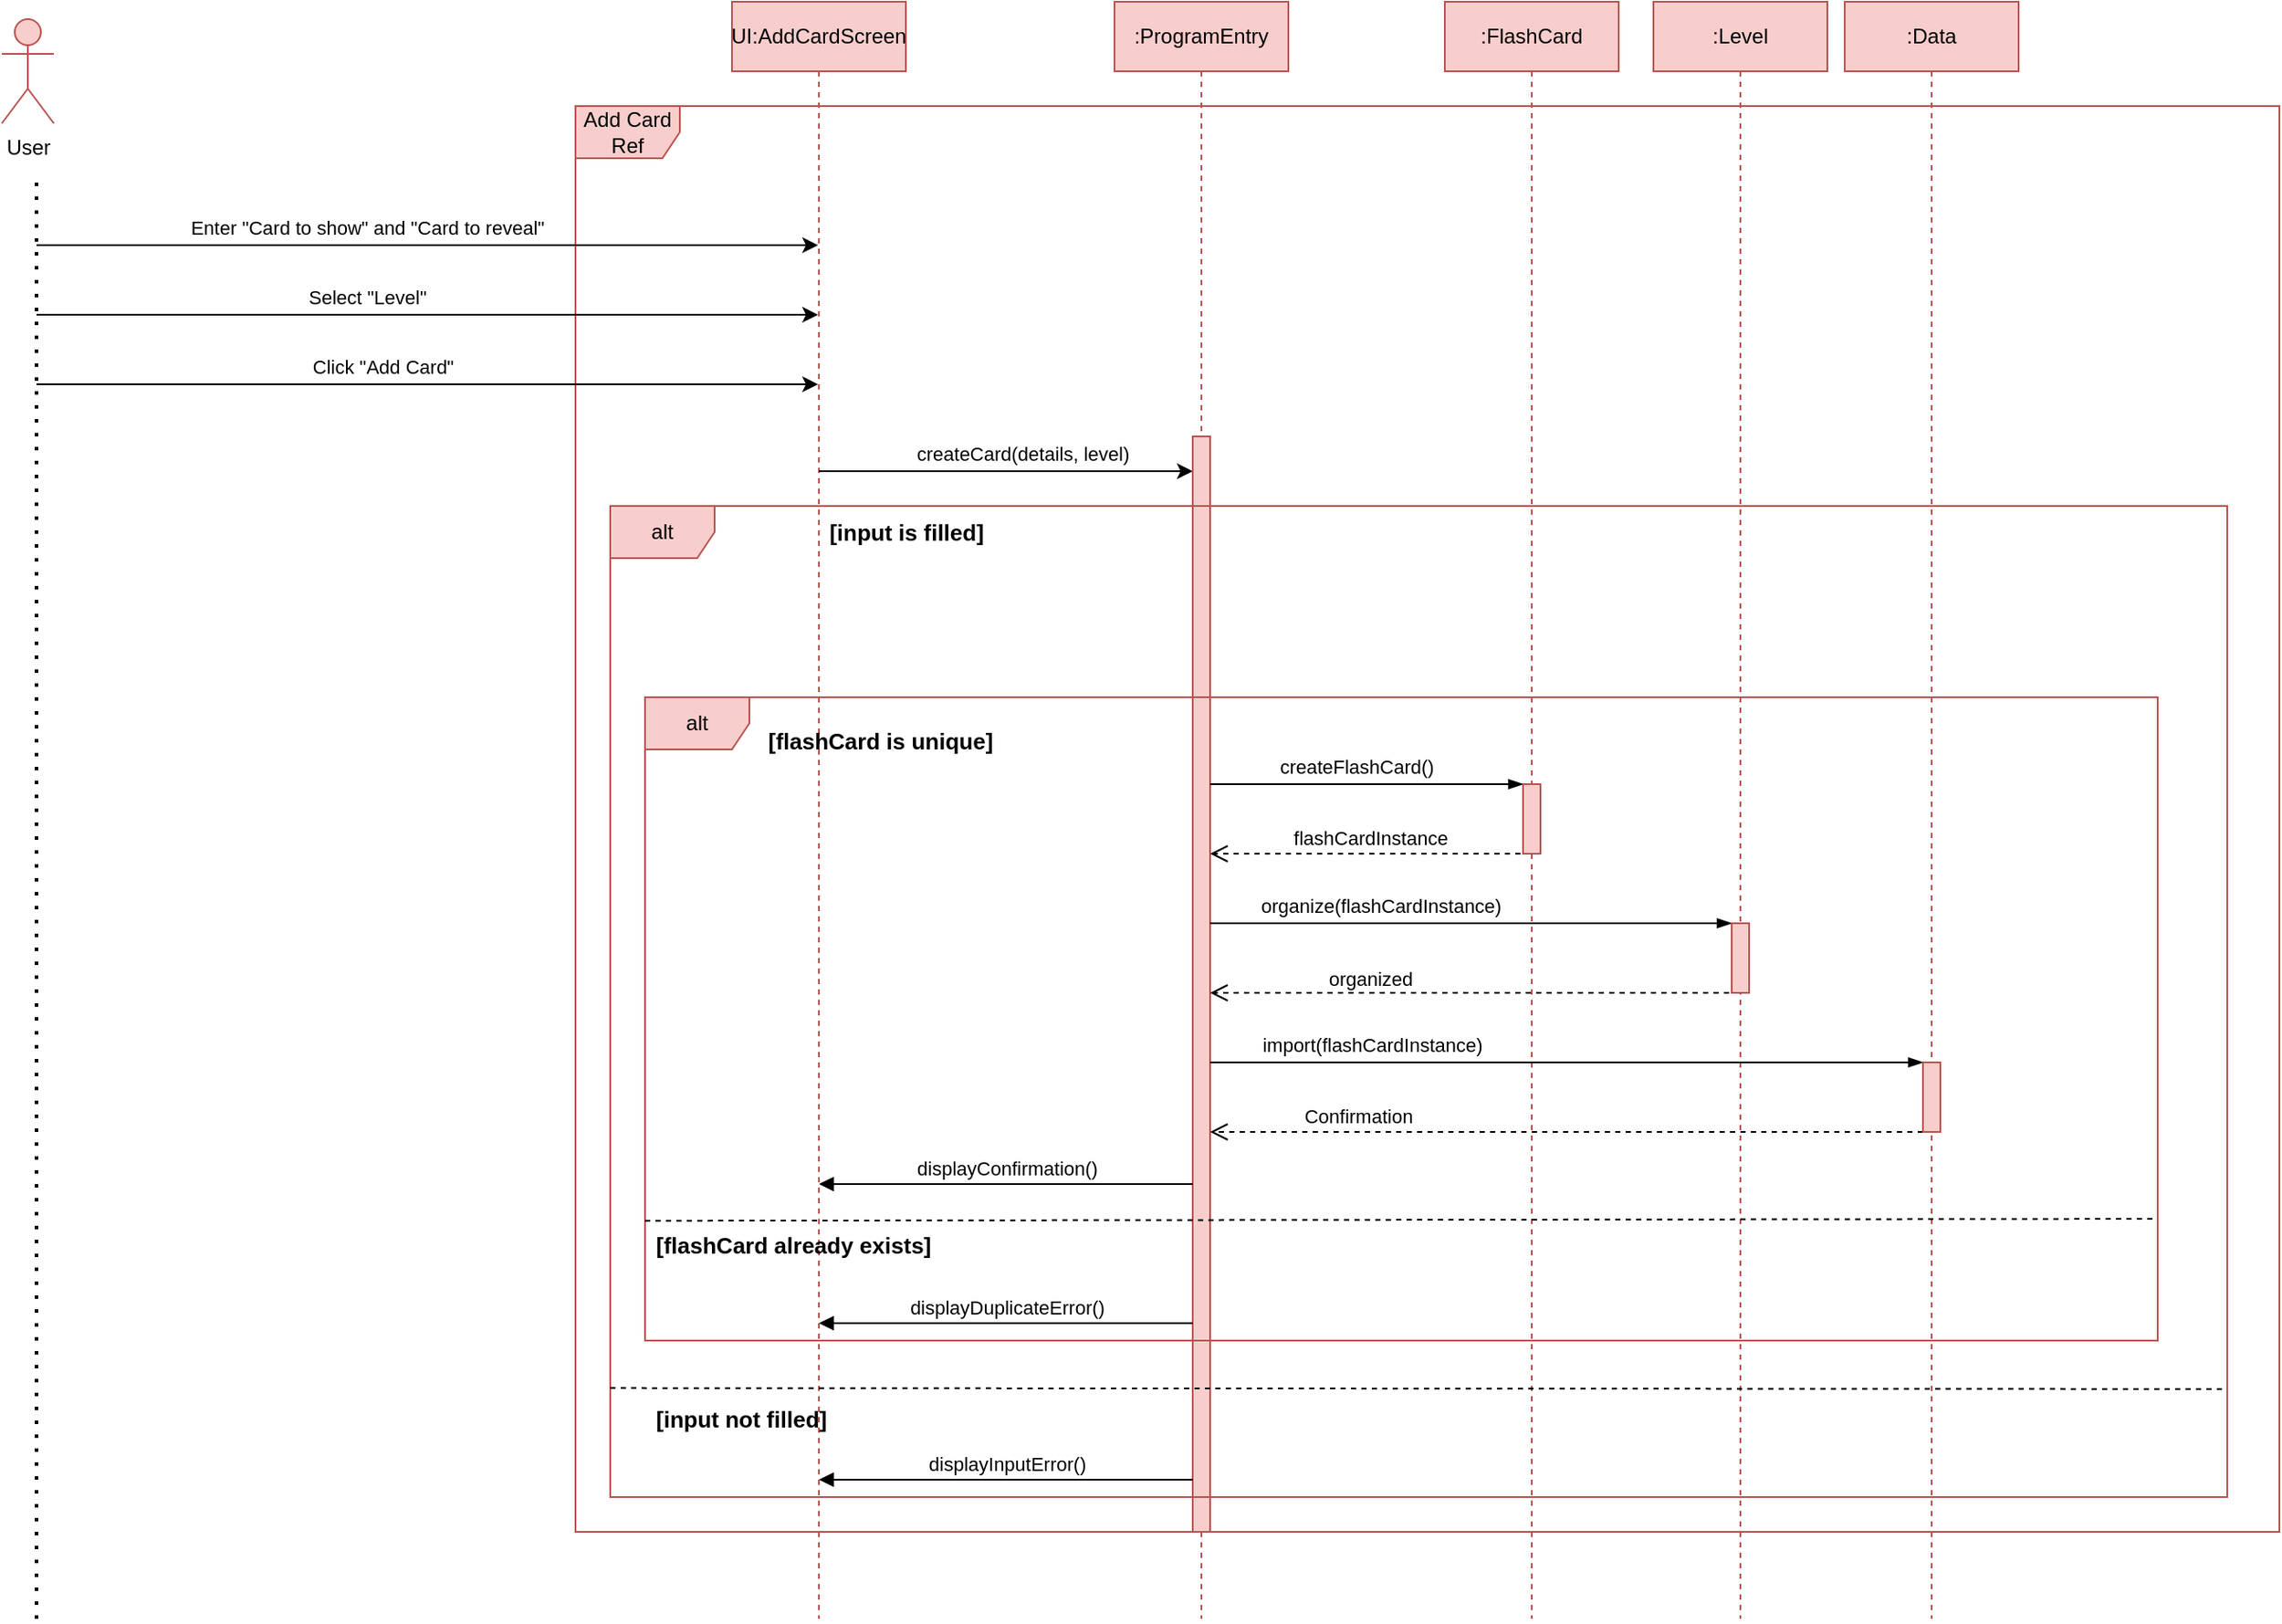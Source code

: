 <mxfile version="24.0.2" type="github">
  <diagram name="Page-1" id="2YBvvXClWsGukQMizWep">
    <mxGraphModel dx="3056" dy="1163" grid="1" gridSize="10" guides="1" tooltips="1" connect="1" arrows="1" fold="1" page="1" pageScale="1" pageWidth="850" pageHeight="1100" math="0" shadow="0">
      <root>
        <mxCell id="0" />
        <mxCell id="1" parent="0" />
        <mxCell id="aM9ryv3xv72pqoxQDRHE-1" value="UI:AddCardScreen" style="shape=umlLifeline;perimeter=lifelinePerimeter;whiteSpace=wrap;html=1;container=0;dropTarget=0;collapsible=0;recursiveResize=0;outlineConnect=0;portConstraint=eastwest;newEdgeStyle={&quot;edgeStyle&quot;:&quot;elbowEdgeStyle&quot;,&quot;elbow&quot;:&quot;vertical&quot;,&quot;curved&quot;:0,&quot;rounded&quot;:0};fillColor=#f8cecc;strokeColor=#b85450;" parent="1" vertex="1">
          <mxGeometry x="330" y="100" width="100" height="930" as="geometry" />
        </mxCell>
        <mxCell id="aM9ryv3xv72pqoxQDRHE-5" value=":ProgramEntry" style="shape=umlLifeline;perimeter=lifelinePerimeter;whiteSpace=wrap;html=1;container=0;dropTarget=0;collapsible=0;recursiveResize=0;outlineConnect=0;portConstraint=eastwest;newEdgeStyle={&quot;edgeStyle&quot;:&quot;elbowEdgeStyle&quot;,&quot;elbow&quot;:&quot;vertical&quot;,&quot;curved&quot;:0,&quot;rounded&quot;:0};fillColor=#f8cecc;strokeColor=#b85450;" parent="1" vertex="1">
          <mxGeometry x="550" y="100" width="100" height="930" as="geometry" />
        </mxCell>
        <mxCell id="YUh8d4OaZrOM5soigd_F-1" value="Add Card Ref" style="shape=umlFrame;whiteSpace=wrap;html=1;pointerEvents=0;fillColor=#f8cecc;strokeColor=#b85450;" parent="1" vertex="1">
          <mxGeometry x="240" y="160" width="980" height="820" as="geometry" />
        </mxCell>
        <mxCell id="YUh8d4OaZrOM5soigd_F-2" value=":FlashCard" style="shape=umlLifeline;perimeter=lifelinePerimeter;whiteSpace=wrap;html=1;container=1;dropTarget=0;collapsible=0;recursiveResize=0;outlineConnect=0;portConstraint=eastwest;newEdgeStyle={&quot;curved&quot;:0,&quot;rounded&quot;:0};fillColor=#f8cecc;strokeColor=#b85450;" parent="1" vertex="1">
          <mxGeometry x="740" y="100" width="100" height="930" as="geometry" />
        </mxCell>
        <mxCell id="YUh8d4OaZrOM5soigd_F-3" value=":Level" style="shape=umlLifeline;perimeter=lifelinePerimeter;whiteSpace=wrap;html=1;container=1;dropTarget=0;collapsible=0;recursiveResize=0;outlineConnect=0;portConstraint=eastwest;newEdgeStyle={&quot;curved&quot;:0,&quot;rounded&quot;:0};fillColor=#f8cecc;strokeColor=#b85450;" parent="1" vertex="1">
          <mxGeometry x="860" y="100" width="100" height="930" as="geometry" />
        </mxCell>
        <mxCell id="YUh8d4OaZrOM5soigd_F-4" value=":Data" style="shape=umlLifeline;perimeter=lifelinePerimeter;whiteSpace=wrap;html=1;container=1;dropTarget=0;collapsible=0;recursiveResize=0;outlineConnect=0;portConstraint=eastwest;newEdgeStyle={&quot;curved&quot;:0,&quot;rounded&quot;:0};fillColor=#f8cecc;strokeColor=#b85450;" parent="1" vertex="1">
          <mxGeometry x="970" y="100" width="100" height="930" as="geometry" />
        </mxCell>
        <mxCell id="YUh8d4OaZrOM5soigd_F-5" value="User" style="shape=umlActor;verticalLabelPosition=bottom;verticalAlign=top;html=1;outlineConnect=0;fillColor=#f8cecc;strokeColor=#b85450;" parent="1" vertex="1">
          <mxGeometry x="-90" y="110" width="30" height="60" as="geometry" />
        </mxCell>
        <mxCell id="YUh8d4OaZrOM5soigd_F-7" value="" style="endArrow=none;dashed=1;html=1;dashPattern=1 3;strokeWidth=2;rounded=0;" parent="1" edge="1">
          <mxGeometry width="50" height="50" relative="1" as="geometry">
            <mxPoint x="-70" y="1030" as="sourcePoint" />
            <mxPoint x="-70" y="200" as="targetPoint" />
          </mxGeometry>
        </mxCell>
        <mxCell id="548Dcg6xIAPnq4ezfdzh-2" value="" style="endArrow=classic;html=1;rounded=0;" parent="1" target="aM9ryv3xv72pqoxQDRHE-1" edge="1">
          <mxGeometry width="50" height="50" relative="1" as="geometry">
            <mxPoint x="-70" y="240" as="sourcePoint" />
            <mxPoint x="400" y="280" as="targetPoint" />
            <Array as="points">
              <mxPoint x="100" y="240" />
            </Array>
          </mxGeometry>
        </mxCell>
        <mxCell id="XK77gLLdWc2-d-Yq1FGP-2" value="Enter &quot;Card to show&quot; and &quot;Card to reveal&quot;" style="edgeLabel;html=1;align=center;verticalAlign=middle;resizable=0;points=[];" parent="548Dcg6xIAPnq4ezfdzh-2" vertex="1" connectable="0">
          <mxGeometry x="-0.356" y="-3" relative="1" as="geometry">
            <mxPoint x="45" y="-13" as="offset" />
          </mxGeometry>
        </mxCell>
        <mxCell id="548Dcg6xIAPnq4ezfdzh-5" value="" style="endArrow=classic;html=1;rounded=0;" parent="1" target="aM9ryv3xv72pqoxQDRHE-1" edge="1">
          <mxGeometry width="50" height="50" relative="1" as="geometry">
            <mxPoint x="-70" y="280" as="sourcePoint" />
            <mxPoint x="200" y="310" as="targetPoint" />
          </mxGeometry>
        </mxCell>
        <mxCell id="XK77gLLdWc2-d-Yq1FGP-3" value="Select &quot;Level&quot;" style="edgeLabel;html=1;align=center;verticalAlign=middle;resizable=0;points=[];" parent="548Dcg6xIAPnq4ezfdzh-5" vertex="1" connectable="0">
          <mxGeometry x="-0.107" y="4" relative="1" as="geometry">
            <mxPoint x="-11" y="-6" as="offset" />
          </mxGeometry>
        </mxCell>
        <mxCell id="548Dcg6xIAPnq4ezfdzh-6" value="" style="endArrow=classic;html=1;rounded=0;" parent="1" target="aM9ryv3xv72pqoxQDRHE-1" edge="1">
          <mxGeometry width="50" height="50" relative="1" as="geometry">
            <mxPoint x="-70" y="320" as="sourcePoint" />
            <mxPoint x="400" y="280" as="targetPoint" />
          </mxGeometry>
        </mxCell>
        <mxCell id="XK77gLLdWc2-d-Yq1FGP-4" value="Click &quot;Add Card&quot;" style="edgeLabel;html=1;align=center;verticalAlign=middle;resizable=0;points=[];" parent="548Dcg6xIAPnq4ezfdzh-6" vertex="1" connectable="0">
          <mxGeometry x="-0.116" relative="1" as="geometry">
            <mxPoint y="-10" as="offset" />
          </mxGeometry>
        </mxCell>
        <mxCell id="548Dcg6xIAPnq4ezfdzh-8" value="" style="endArrow=classic;html=1;rounded=0;" parent="1" edge="1">
          <mxGeometry width="50" height="50" relative="1" as="geometry">
            <mxPoint x="380" y="370" as="sourcePoint" />
            <mxPoint x="595" y="370" as="targetPoint" />
            <Array as="points">
              <mxPoint x="440" y="370" />
            </Array>
          </mxGeometry>
        </mxCell>
        <mxCell id="XK77gLLdWc2-d-Yq1FGP-5" value="createCard(details, level)" style="edgeLabel;html=1;align=center;verticalAlign=middle;resizable=0;points=[];" parent="548Dcg6xIAPnq4ezfdzh-8" vertex="1" connectable="0">
          <mxGeometry x="0.166" relative="1" as="geometry">
            <mxPoint x="-9" y="-10" as="offset" />
          </mxGeometry>
        </mxCell>
        <mxCell id="XK77gLLdWc2-d-Yq1FGP-6" value="" style="html=1;points=[[0,0,0,0,5],[0,1,0,0,-5],[1,0,0,0,5],[1,1,0,0,-5]];perimeter=orthogonalPerimeter;outlineConnect=0;targetShapes=umlLifeline;portConstraint=eastwest;newEdgeStyle={&quot;curved&quot;:0,&quot;rounded&quot;:0};fillColor=#f8cecc;strokeColor=#b85450;" parent="1" vertex="1">
          <mxGeometry x="595" y="350" width="10" height="630" as="geometry" />
        </mxCell>
        <mxCell id="XK77gLLdWc2-d-Yq1FGP-9" value="" style="fontSize=12;html=1;endArrow=blockThin;endFill=1;rounded=0;" parent="1" edge="1" target="vzSzthSLdafMbDKqttK7-2">
          <mxGeometry width="160" relative="1" as="geometry">
            <mxPoint x="605" y="550" as="sourcePoint" />
            <mxPoint x="780" y="550" as="targetPoint" />
          </mxGeometry>
        </mxCell>
        <mxCell id="XK77gLLdWc2-d-Yq1FGP-10" value="createFlashCard()" style="edgeLabel;html=1;align=center;verticalAlign=middle;resizable=0;points=[];" parent="XK77gLLdWc2-d-Yq1FGP-9" vertex="1" connectable="0">
          <mxGeometry x="-0.068" y="1" relative="1" as="geometry">
            <mxPoint y="-9" as="offset" />
          </mxGeometry>
        </mxCell>
        <mxCell id="XK77gLLdWc2-d-Yq1FGP-11" value="flashCardInstance" style="html=1;verticalAlign=bottom;endArrow=open;dashed=1;endSize=8;curved=0;rounded=0;" parent="1" edge="1">
          <mxGeometry relative="1" as="geometry">
            <mxPoint x="789.5" y="590" as="sourcePoint" />
            <mxPoint x="605" y="590" as="targetPoint" />
          </mxGeometry>
        </mxCell>
        <mxCell id="XK77gLLdWc2-d-Yq1FGP-12" value="" style="fontSize=12;html=1;endArrow=blockThin;endFill=1;rounded=0;exitX=0.26;exitY=0.338;exitDx=0;exitDy=0;exitPerimeter=0;" parent="1" target="vzSzthSLdafMbDKqttK7-3" edge="1">
          <mxGeometry width="160" relative="1" as="geometry">
            <mxPoint x="605" y="630" as="sourcePoint" />
            <mxPoint x="890" y="630" as="targetPoint" />
          </mxGeometry>
        </mxCell>
        <mxCell id="XK77gLLdWc2-d-Yq1FGP-13" value="organize(flashCardInstance)" style="edgeLabel;html=1;align=center;verticalAlign=middle;resizable=0;points=[];" parent="XK77gLLdWc2-d-Yq1FGP-12" vertex="1" connectable="0">
          <mxGeometry x="-0.068" y="1" relative="1" as="geometry">
            <mxPoint x="-42" y="-9" as="offset" />
          </mxGeometry>
        </mxCell>
        <mxCell id="XK77gLLdWc2-d-Yq1FGP-14" value="organized" style="html=1;verticalAlign=bottom;endArrow=open;dashed=1;endSize=8;curved=0;rounded=0;" parent="1" edge="1">
          <mxGeometry x="0.407" y="1" relative="1" as="geometry">
            <mxPoint x="909.5" y="670" as="sourcePoint" />
            <mxPoint x="605.0" y="670" as="targetPoint" />
            <mxPoint x="1" as="offset" />
          </mxGeometry>
        </mxCell>
        <mxCell id="XK77gLLdWc2-d-Yq1FGP-15" value="" style="fontSize=12;html=1;endArrow=blockThin;endFill=1;rounded=0;" parent="1" target="vzSzthSLdafMbDKqttK7-4" edge="1">
          <mxGeometry width="160" relative="1" as="geometry">
            <mxPoint x="605" y="710" as="sourcePoint" />
            <mxPoint x="1000" y="710" as="targetPoint" />
          </mxGeometry>
        </mxCell>
        <mxCell id="XK77gLLdWc2-d-Yq1FGP-16" value="import(flashCardInstance)" style="edgeLabel;html=1;align=center;verticalAlign=middle;resizable=0;points=[];" parent="XK77gLLdWc2-d-Yq1FGP-15" vertex="1" connectable="0">
          <mxGeometry x="-0.068" y="1" relative="1" as="geometry">
            <mxPoint x="-98" y="-9" as="offset" />
          </mxGeometry>
        </mxCell>
        <mxCell id="XK77gLLdWc2-d-Yq1FGP-18" value="Confirmation" style="html=1;verticalAlign=bottom;endArrow=open;dashed=1;endSize=8;curved=0;rounded=0;" parent="1" edge="1">
          <mxGeometry x="0.585" relative="1" as="geometry">
            <mxPoint x="1015" y="750" as="sourcePoint" />
            <mxPoint x="605.0" y="750" as="targetPoint" />
            <mxPoint as="offset" />
          </mxGeometry>
        </mxCell>
        <mxCell id="XK77gLLdWc2-d-Yq1FGP-19" value="displayConfirmation()" style="html=1;verticalAlign=bottom;endArrow=block;curved=0;rounded=0;" parent="1" edge="1">
          <mxGeometry width="80" relative="1" as="geometry">
            <mxPoint x="595" y="780" as="sourcePoint" />
            <mxPoint x="380.035" y="780" as="targetPoint" />
          </mxGeometry>
        </mxCell>
        <mxCell id="XK77gLLdWc2-d-Yq1FGP-23" value="alt" style="shape=umlFrame;whiteSpace=wrap;html=1;pointerEvents=0;fillColor=#f8cecc;strokeColor=#b85450;" parent="1" vertex="1">
          <mxGeometry x="260" y="390" width="930" height="570" as="geometry" />
        </mxCell>
        <mxCell id="XK77gLLdWc2-d-Yq1FGP-24" value="&lt;font style=&quot;font-size: 13px;&quot;&gt;&lt;b&gt;[input is filled]&lt;/b&gt;&lt;/font&gt;" style="text;html=1;align=center;verticalAlign=middle;resizable=0;points=[];autosize=1;strokeColor=none;fillColor=none;" parent="1" vertex="1">
          <mxGeometry x="375" y="390" width="110" height="30" as="geometry" />
        </mxCell>
        <mxCell id="vzSzthSLdafMbDKqttK7-1" value="alt" style="shape=umlFrame;whiteSpace=wrap;html=1;pointerEvents=0;fillColor=#f8cecc;strokeColor=#b85450;" vertex="1" parent="1">
          <mxGeometry x="280" y="500" width="870" height="370" as="geometry" />
        </mxCell>
        <mxCell id="vzSzthSLdafMbDKqttK7-2" value="" style="html=1;points=[[0,0,0,0,5],[0,1,0,0,-5],[1,0,0,0,5],[1,1,0,0,-5]];perimeter=orthogonalPerimeter;outlineConnect=0;targetShapes=umlLifeline;portConstraint=eastwest;newEdgeStyle={&quot;curved&quot;:0,&quot;rounded&quot;:0};fillColor=#f8cecc;strokeColor=#b85450;" vertex="1" parent="1">
          <mxGeometry x="785" y="550" width="10" height="40" as="geometry" />
        </mxCell>
        <mxCell id="vzSzthSLdafMbDKqttK7-3" value="" style="html=1;points=[[0,0,0,0,5],[0,1,0,0,-5],[1,0,0,0,5],[1,1,0,0,-5]];perimeter=orthogonalPerimeter;outlineConnect=0;targetShapes=umlLifeline;portConstraint=eastwest;newEdgeStyle={&quot;curved&quot;:0,&quot;rounded&quot;:0};fillColor=#f8cecc;strokeColor=#b85450;" vertex="1" parent="1">
          <mxGeometry x="905" y="630" width="10" height="40" as="geometry" />
        </mxCell>
        <mxCell id="vzSzthSLdafMbDKqttK7-4" value="" style="html=1;points=[[0,0,0,0,5],[0,1,0,0,-5],[1,0,0,0,5],[1,1,0,0,-5]];perimeter=orthogonalPerimeter;outlineConnect=0;targetShapes=umlLifeline;portConstraint=eastwest;newEdgeStyle={&quot;curved&quot;:0,&quot;rounded&quot;:0};fillColor=#f8cecc;strokeColor=#b85450;" vertex="1" parent="1">
          <mxGeometry x="1015" y="710" width="10" height="40" as="geometry" />
        </mxCell>
        <mxCell id="vzSzthSLdafMbDKqttK7-5" value="&lt;font style=&quot;font-size: 13px;&quot;&gt;&lt;b&gt;[input not filled]&lt;/b&gt;&lt;/font&gt;" style="text;html=1;align=center;verticalAlign=middle;resizable=0;points=[];autosize=1;strokeColor=none;fillColor=none;" vertex="1" parent="1">
          <mxGeometry x="275" y="900" width="120" height="30" as="geometry" />
        </mxCell>
        <mxCell id="vzSzthSLdafMbDKqttK7-7" value="" style="endArrow=none;dashed=1;html=1;rounded=0;exitX=0.001;exitY=0.856;exitDx=0;exitDy=0;exitPerimeter=0;" edge="1" parent="1">
          <mxGeometry width="50" height="50" relative="1" as="geometry">
            <mxPoint x="280.0" y="801.11" as="sourcePoint" />
            <mxPoint x="1150" y="800" as="targetPoint" />
          </mxGeometry>
        </mxCell>
        <mxCell id="vzSzthSLdafMbDKqttK7-8" value="" style="endArrow=none;dashed=1;html=1;rounded=0;exitX=0;exitY=0.89;exitDx=0;exitDy=0;exitPerimeter=0;entryX=1;entryY=0.891;entryDx=0;entryDy=0;entryPerimeter=0;" edge="1" parent="1" source="XK77gLLdWc2-d-Yq1FGP-23" target="XK77gLLdWc2-d-Yq1FGP-23">
          <mxGeometry width="50" height="50" relative="1" as="geometry">
            <mxPoint x="280" y="881" as="sourcePoint" />
            <mxPoint x="1251" y="880" as="targetPoint" />
          </mxGeometry>
        </mxCell>
        <mxCell id="vzSzthSLdafMbDKqttK7-9" value="displayDuplicateError()" style="html=1;verticalAlign=bottom;endArrow=block;curved=0;rounded=0;" edge="1" parent="1">
          <mxGeometry width="80" relative="1" as="geometry">
            <mxPoint x="595" y="860" as="sourcePoint" />
            <mxPoint x="380.035" y="860" as="targetPoint" />
          </mxGeometry>
        </mxCell>
        <mxCell id="vzSzthSLdafMbDKqttK7-10" value="&lt;font style=&quot;font-size: 13px;&quot;&gt;&lt;b&gt;[flashCard is unique]&lt;/b&gt;&lt;/font&gt;" style="text;html=1;align=center;verticalAlign=middle;resizable=0;points=[];autosize=1;strokeColor=none;fillColor=none;" vertex="1" parent="1">
          <mxGeometry x="340" y="510" width="150" height="30" as="geometry" />
        </mxCell>
        <mxCell id="vzSzthSLdafMbDKqttK7-11" value="&lt;font style=&quot;font-size: 13px;&quot;&gt;&lt;b&gt;[flashCard already exists]&lt;/b&gt;&lt;/font&gt;" style="text;html=1;align=center;verticalAlign=middle;resizable=0;points=[];autosize=1;strokeColor=none;fillColor=none;" vertex="1" parent="1">
          <mxGeometry x="275" y="800" width="180" height="30" as="geometry" />
        </mxCell>
        <mxCell id="vzSzthSLdafMbDKqttK7-12" value="displayInputError()" style="html=1;verticalAlign=bottom;endArrow=block;curved=0;rounded=0;" edge="1" parent="1">
          <mxGeometry width="80" relative="1" as="geometry">
            <mxPoint x="595" y="950" as="sourcePoint" />
            <mxPoint x="380.035" y="950" as="targetPoint" />
          </mxGeometry>
        </mxCell>
      </root>
    </mxGraphModel>
  </diagram>
</mxfile>
